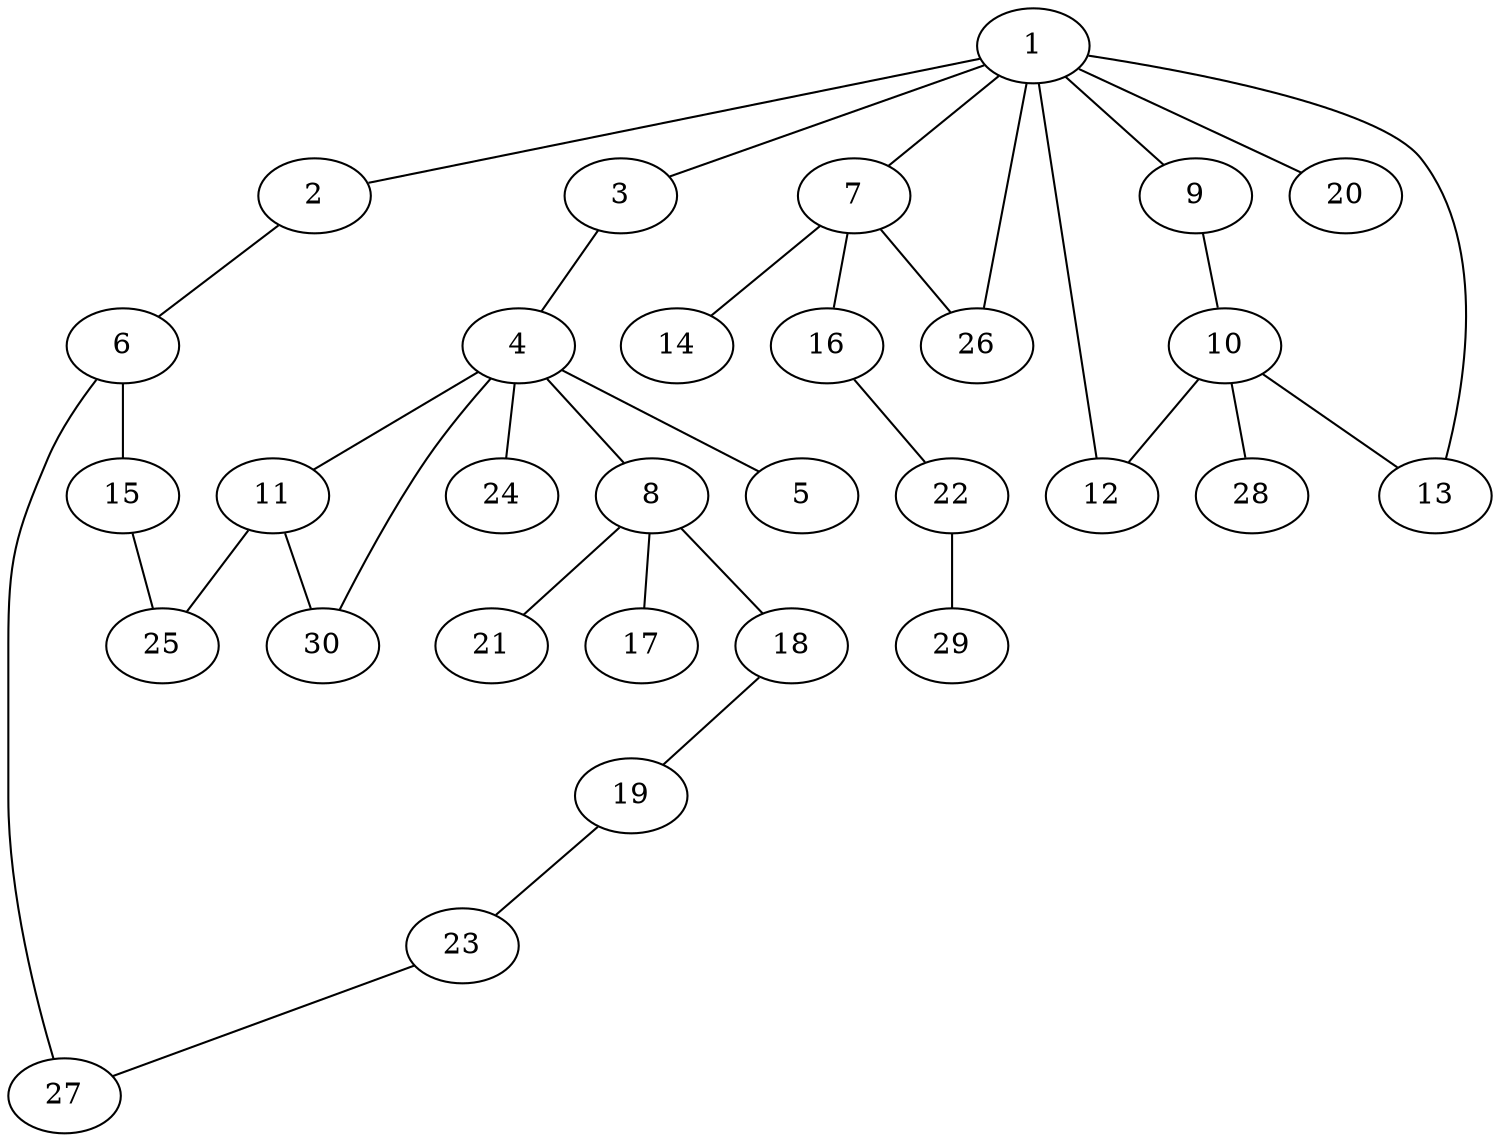 graph graphname {1--2
1--3
1--7
1--9
1--12
1--13
1--20
1--26
2--6
3--4
4--5
4--8
4--11
4--24
4--30
6--15
6--27
7--14
7--16
7--26
8--17
8--18
8--21
9--10
10--12
10--13
10--28
11--25
11--30
15--25
16--22
18--19
19--23
22--29
23--27
}
